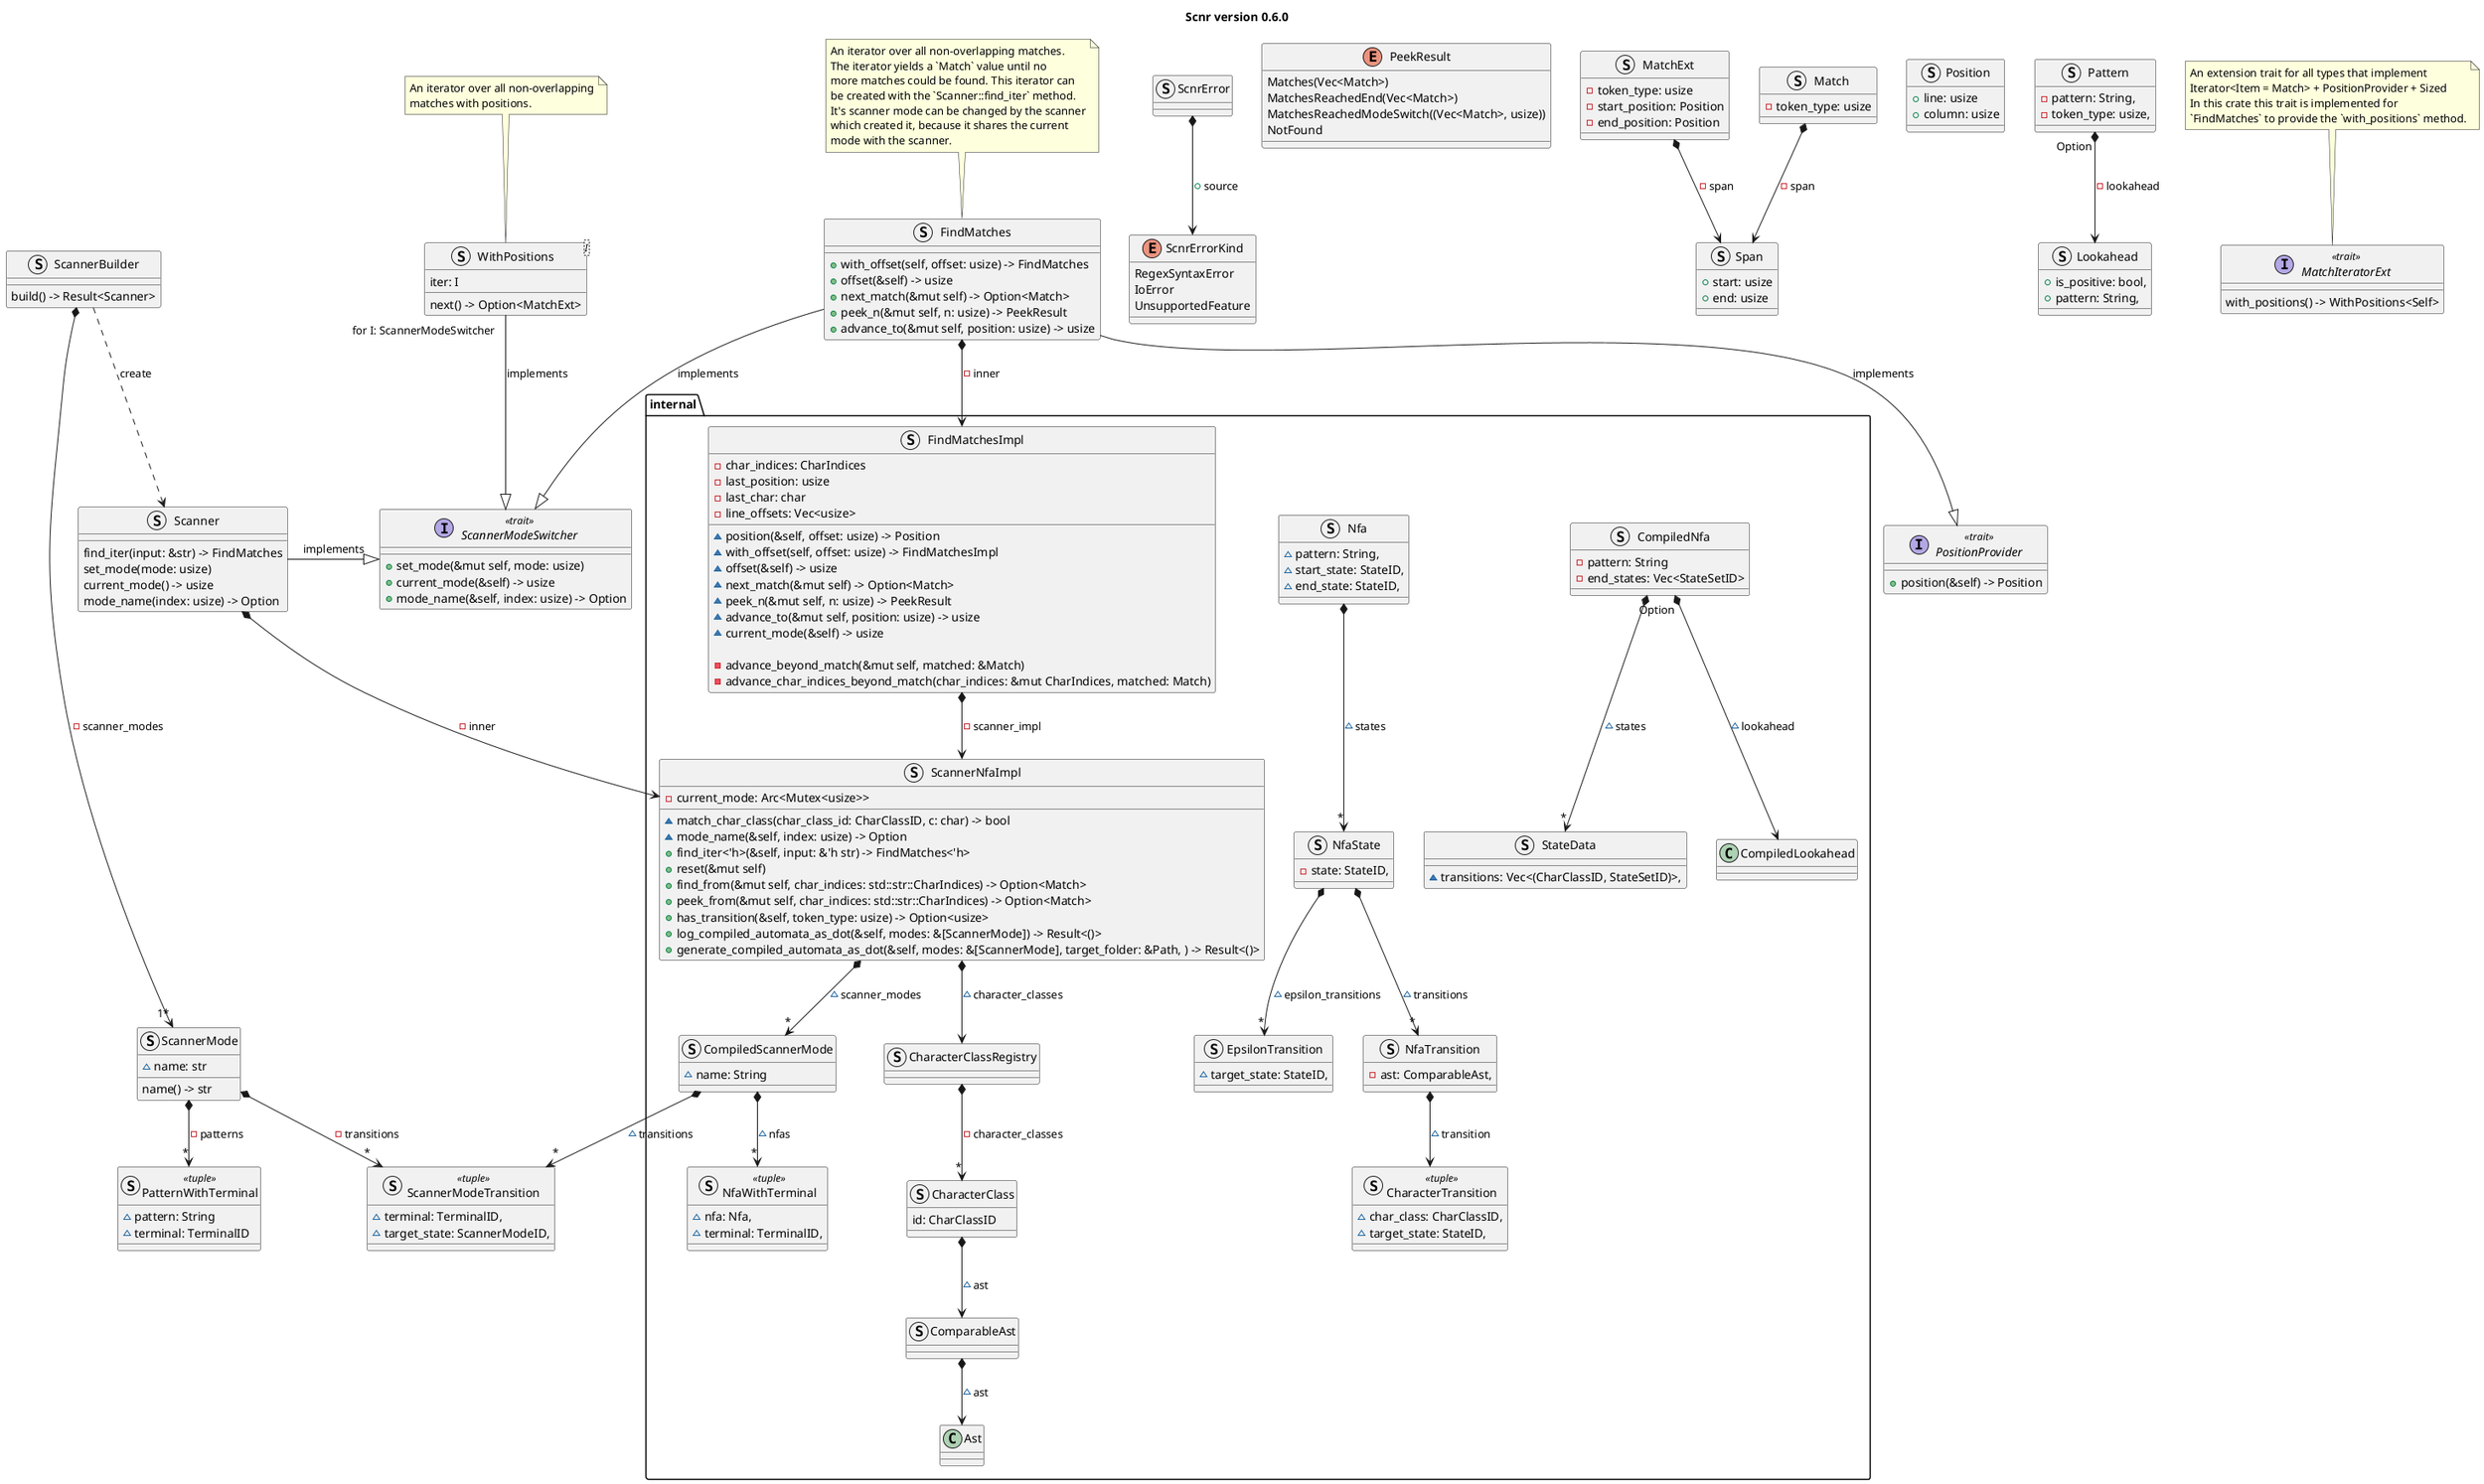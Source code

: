 @startuml

title Scnr version 0.6.0

struct ScnrError {
}

enum ScnrErrorKind {
    RegexSyntaxError
    IoError
    UnsupportedFeature
}

interface PositionProvider<<trait>> {
    + position(&self) -> Position
}

struct FindMatches {
    + with_offset(self, offset: usize) -> FindMatches
    + offset(&self) -> usize
    + next_match(&mut self) -> Option<Match>
    + peek_n(&mut self, n: usize) -> PeekResult
    + advance_to(&mut self, position: usize) -> usize
}
note top of FindMatches
    An iterator over all non-overlapping matches.
    The iterator yields a `Match` value until no
    more matches could be found. This iterator can
    be created with the `Scanner::find_iter` method.
    It's scanner mode can be changed by the scanner
    which created it, because it shares the current
    mode with the scanner.
end note

enum PeekResult {
    {field} Matches(Vec<Match>)
    {field} MatchesReachedEnd(Vec<Match>)
    {field} MatchesReachedModeSwitch((Vec<Match>, usize))
    NotFound
}

struct Match {
    - token_type: usize
}

struct MatchExt {
    - token_type: usize
    - start_position: Position
    - end_position: Position
}

struct Position {
    + line: usize
    + column: usize
}

struct Span {
    + start: usize
    + end: usize
}

struct ScannerMode {
    ~ name: str
    name() -> str
}

struct ScannerBuilder {
    build() -> Result<Scanner>
}

interface ScannerModeSwitcher<<trait>> {
    + set_mode(&mut self, mode: usize)
    + current_mode(&self) -> usize
    + mode_name(&self, index: usize) -> Option<&str>
}

struct ScannerModeTransition<<tuple>> {
    ~ terminal: TerminalID,
    ~ target_state: ScannerModeID,
}

struct PatternWithTerminal<<tuple>> {
    ~ pattern: String
    ~ terminal: TerminalID
}

struct Scanner {
    find_iter(input: &str) -> FindMatches
    set_mode(mode: usize)
    current_mode() -> usize
    mode_name(index: usize) -> Option<&str>
}

struct WithPositions<I> {
    iter: I
    next() -> Option<MatchExt>
}

note top of WithPositions
    An iterator over all non-overlapping
    matches with positions.
end note

struct Lookahead {
    + is_positive: bool,
    + pattern: String,
}

struct Pattern {
    - pattern: String,
    - token_type: usize,
}

interface MatchIteratorExt<<trait>> {
    with_positions() -> WithPositions<Self>
}

note top of MatchIteratorExt
    An extension trait for all types that implement
    Iterator<Item = Match> + PositionProvider + Sized
    In this crate this trait is implemented for
    `FindMatches` to provide the `with_positions` method.
end note

package internal {
    struct FindMatchesImpl {
        - char_indices: CharIndices
        - last_position: usize
        - last_char: char
        - line_offsets: Vec<usize>

        ~ position(&self, offset: usize) -> Position
        ~ with_offset(self, offset: usize) -> FindMatchesImpl
        ~ offset(&self) -> usize
        ~ next_match(&mut self) -> Option<Match>
        ~ peek_n(&mut self, n: usize) -> PeekResult
        ~ advance_to(&mut self, position: usize) -> usize
        ~ current_mode(&self) -> usize

        - advance_beyond_match(&mut self, matched: &Match)
        - advance_char_indices_beyond_match(char_indices: &mut CharIndices, matched: Match)

    }
    struct ScannerNfaImpl {
        - current_mode: Arc<Mutex<usize>>
        ~ match_char_class(char_class_id: CharClassID, c: char) -> bool
        ~ mode_name(&self, index: usize) -> Option<&str>
        + find_iter<'h>(&self, input: &'h str) -> FindMatches<'h>
        + reset(&mut self)
        + find_from(&mut self, char_indices: std::str::CharIndices) -> Option<Match>
        + peek_from(&mut self, char_indices: std::str::CharIndices) -> Option<Match>
        + has_transition(&self, token_type: usize) -> Option<usize>
        + log_compiled_automata_as_dot(&self, modes: &[ScannerMode]) -> Result<()>
        + generate_compiled_automata_as_dot(&self, modes: &[ScannerMode], target_folder: &Path, ) -> Result<()>
    }
    struct CharacterClassRegistry {
    }
    struct CharacterClass {
        id: CharClassID
    }
    struct ComparableAst {
    }
    struct NfaState {
        - state: StateID,
    }
    struct NfaTransition {
        - ast: ComparableAst,
    }
    struct CharacterTransition<<tuple>> {
        ~ char_class: CharClassID,
        ~ target_state: StateID,
    }
    struct CompiledScannerMode {
        ~ name: String
    }
    struct CompiledNfa {
        - pattern: String
        - end_states: Vec<StateSetID>
    }
    struct StateData {
        ~ transitions: Vec<(CharClassID, StateSetID)>,
    }
    struct Nfa {
        ~ pattern: String,
        ~ start_state: StateID,
        ~ end_state: StateID,
    }
    struct EpsilonTransition {
        ~ target_state: StateID,
    }
    struct NfaWithTerminal<<tuple>> {
        ~ nfa: Nfa,
        ~ terminal: TerminalID,
    }

    FindMatchesImpl *--> ScannerNfaImpl: - scanner_impl

    ScannerNfaImpl *--> CharacterClassRegistry: ~ character_classes
    ScannerNfaImpl *--> "*" CompiledScannerMode: ~ scanner_modes

    CharacterClassRegistry *--> "*" CharacterClass: - character_classes

    CharacterClass *--> ComparableAst: ~ ast

    ComparableAst *--> Ast: ~ ast

    Nfa *--> "*" NfaState: ~ states

    NfaTransition *--> CharacterTransition: ~ transition

    NfaState *--> "*" NfaTransition: ~ transitions
    NfaState *--> "*" EpsilonTransition: ~ epsilon_transitions

    CompiledScannerMode *--> "*" NfaWithTerminal: ~ nfas
    CompiledScannerMode *--> "*" ScannerModeTransition: ~ transitions

    CompiledNfa *--> "*" StateData: ~ states
    CompiledNfa "Option" *--> CompiledLookahead: ~ lookahead

}


ScnrError *--> ScnrErrorKind: + source

FindMatches *--> internal.FindMatchesImpl: - inner
FindMatches --|> PositionProvider: implements
FindMatches -|> ScannerModeSwitcher: implements

Match *--> Span: - span

MatchExt *--> Span: - span

ScannerBuilder ..> Scanner: create
ScannerBuilder *--> "1*" ScannerMode: - scanner_modes

Scanner *--> internal.ScannerNfaImpl: - inner
Scanner -|> ScannerModeSwitcher: implements
' internal.ScannerNfaImpl ..> FindMatches: create

ScannerMode *--> "*" ScannerModeTransition: - transitions
ScannerMode *--> "*" PatternWithTerminal: - patterns

WithPositions "for I: ScannerModeSwitcher" --|> ScannerModeSwitcher: implements

Pattern "Option" *--> Lookahead: - lookahead

@enduml